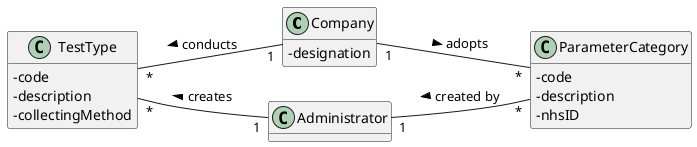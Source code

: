 @startuml
hide methods
left to right direction

class Company
class Administrator
class ParameterCategory
class TestType

TestType "*" -- "1" Company : < conducts

TestType "*" -- "1" Administrator : < creates

Administrator "1" -- "*" ParameterCategory : < created by

Company "1" -- "*" ParameterCategory : > adopts

skinparam classAttributeIconSize 0

class Company{
-designation
}

class Administrator{
}

class ParameterCategory{
-code
-description
-nhsID
}

class TestType{
-code
-description
-collectingMethod
}

@enduml